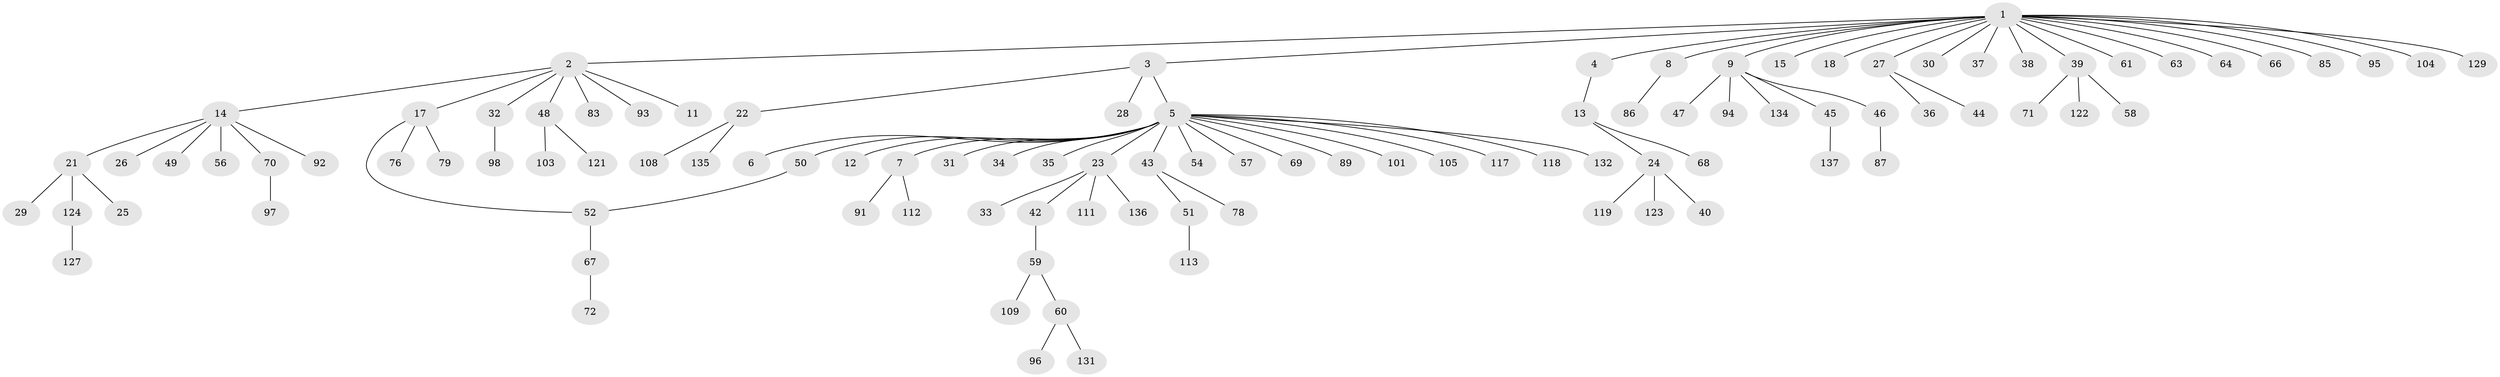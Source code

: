 // Generated by graph-tools (version 1.1) at 2025/51/02/27/25 19:51:55]
// undirected, 103 vertices, 103 edges
graph export_dot {
graph [start="1"]
  node [color=gray90,style=filled];
  1 [super="+10"];
  2 [super="+100"];
  3 [super="+110"];
  4;
  5 [super="+55"];
  6;
  7 [super="+16"];
  8 [super="+62"];
  9 [super="+82"];
  11;
  12;
  13 [super="+81"];
  14 [super="+20"];
  15 [super="+102"];
  17 [super="+19"];
  18;
  21 [super="+130"];
  22 [super="+53"];
  23 [super="+80"];
  24 [super="+41"];
  25;
  26;
  27 [super="+88"];
  28 [super="+77"];
  29;
  30;
  31;
  32;
  33;
  34;
  35 [super="+106"];
  36;
  37;
  38;
  39 [super="+115"];
  40 [super="+99"];
  42;
  43;
  44;
  45 [super="+73"];
  46;
  47;
  48 [super="+107"];
  49;
  50 [super="+74"];
  51;
  52 [super="+116"];
  54;
  56 [super="+75"];
  57;
  58;
  59 [super="+126"];
  60 [super="+65"];
  61;
  63;
  64;
  66;
  67 [super="+84"];
  68 [super="+90"];
  69;
  70 [super="+120"];
  71;
  72;
  76;
  78;
  79;
  83;
  85;
  86 [super="+133"];
  87 [super="+125"];
  89;
  91;
  92;
  93;
  94 [super="+138"];
  95;
  96;
  97;
  98;
  101;
  103;
  104;
  105;
  108;
  109;
  111 [super="+114"];
  112;
  113;
  117;
  118;
  119;
  121;
  122;
  123;
  124 [super="+128"];
  127;
  129;
  131;
  132;
  134;
  135;
  136;
  137;
  1 -- 2;
  1 -- 3;
  1 -- 4;
  1 -- 8;
  1 -- 9;
  1 -- 15;
  1 -- 18;
  1 -- 27;
  1 -- 30;
  1 -- 37;
  1 -- 38;
  1 -- 39;
  1 -- 61;
  1 -- 63;
  1 -- 64;
  1 -- 66;
  1 -- 85;
  1 -- 95;
  1 -- 104;
  1 -- 129;
  2 -- 11;
  2 -- 14;
  2 -- 17;
  2 -- 32;
  2 -- 48;
  2 -- 83;
  2 -- 93;
  3 -- 5;
  3 -- 22;
  3 -- 28;
  4 -- 13;
  5 -- 6;
  5 -- 7;
  5 -- 12;
  5 -- 23;
  5 -- 31;
  5 -- 34;
  5 -- 35;
  5 -- 43;
  5 -- 50;
  5 -- 54;
  5 -- 57;
  5 -- 69;
  5 -- 89;
  5 -- 101;
  5 -- 105;
  5 -- 117;
  5 -- 118;
  5 -- 132;
  7 -- 91;
  7 -- 112;
  8 -- 86;
  9 -- 45;
  9 -- 46;
  9 -- 47;
  9 -- 94;
  9 -- 134;
  13 -- 24;
  13 -- 68;
  14 -- 21;
  14 -- 56;
  14 -- 92;
  14 -- 49;
  14 -- 26;
  14 -- 70;
  17 -- 76;
  17 -- 79;
  17 -- 52;
  21 -- 25;
  21 -- 29;
  21 -- 124;
  22 -- 135;
  22 -- 108;
  23 -- 33;
  23 -- 42;
  23 -- 111;
  23 -- 136;
  24 -- 40;
  24 -- 119;
  24 -- 123;
  27 -- 36;
  27 -- 44;
  32 -- 98;
  39 -- 58;
  39 -- 71;
  39 -- 122;
  42 -- 59;
  43 -- 51;
  43 -- 78;
  45 -- 137;
  46 -- 87;
  48 -- 103;
  48 -- 121;
  50 -- 52;
  51 -- 113;
  52 -- 67;
  59 -- 60;
  59 -- 109;
  60 -- 96;
  60 -- 131;
  67 -- 72;
  70 -- 97;
  124 -- 127;
}
